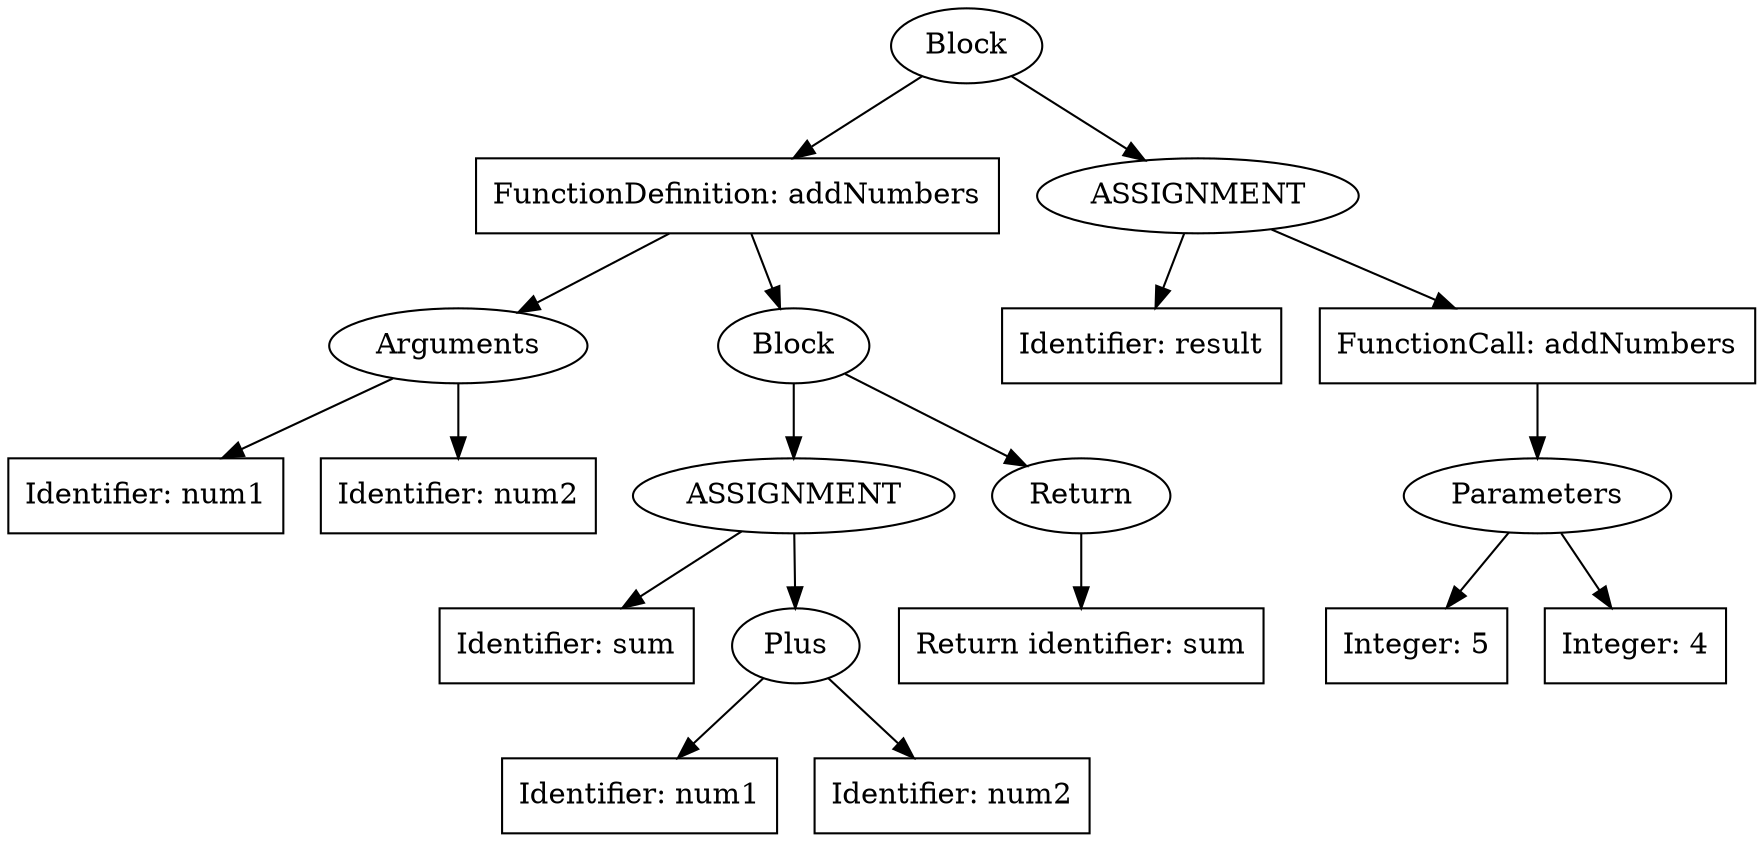 digraph G {
	root17 [label="Block"]
	root17 -> functiondefinition10;
	functiondefinition10 [shape=box,label="FunctionDefinition: addNumbers"]
	functiondefinition10 -> parameters11;
	parameters11 [label="Arguments"]
	parameters11 -> iden0;
	iden0 [shape=box,label="Identifier: num1"]
	parameters11 -> iden1;
	iden1 [shape=box,label="Identifier: num2"]
	functiondefinition10 -> block9;
	block9 [label="Block"]
	block9 -> assign5;
	assign5 [label="ASSIGNMENT"]
	assign5 -> iden6;
	iden6 [shape=box,label="Identifier: sum"]
	assign5 -> plus4;
	plus4 [label="Plus"]
	plus4 -> iden2;
	iden2 [shape=box,label="Identifier: num1"]
	plus4 -> iden3;
	iden3 [shape=box,label="Identifier: num2"]
	block9 -> return7;
	return7 [label="Return"]
	return7 -> returnvalue8;
	returnvalue8 [shape=box,label="Return identifier: sum"]
	root17 -> assign15;
	assign15 [label="ASSIGNMENT"]
	assign15 -> iden16;
	iden16 [shape=box,label="Identifier: result"]
	assign15 -> functioncall14;
	functioncall14 [shape=box,label="FunctionCall: addNumbers"]
	functioncall14 -> ession;
	ession [label="Parameters"]
	ession -> integer12;
	integer12 [shape=box,label="Integer: 5"]
	ession -> integer13;
	integer13 [shape=box,label="Integer: 4"]
}
